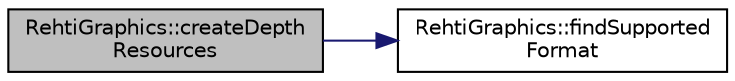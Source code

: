 digraph "RehtiGraphics::createDepthResources"
{
 // LATEX_PDF_SIZE
  edge [fontname="Helvetica",fontsize="10",labelfontname="Helvetica",labelfontsize="10"];
  node [fontname="Helvetica",fontsize="10",shape=record];
  rankdir="LR";
  Node1 [label="RehtiGraphics::createDepth\lResources",height=0.2,width=0.4,color="black", fillcolor="grey75", style="filled", fontcolor="black",tooltip="Creates resources required for a depth buffer."];
  Node1 -> Node2 [color="midnightblue",fontsize="10",style="solid",fontname="Helvetica"];
  Node2 [label="RehtiGraphics::findSupported\lFormat",height=0.2,width=0.4,color="black", fillcolor="white", style="filled",URL="$classRehtiGraphics.html#a5b0af8d71acd97adc7264acab4ee7ed5",tooltip="Looks for a suitable format from given candidates."];
}
